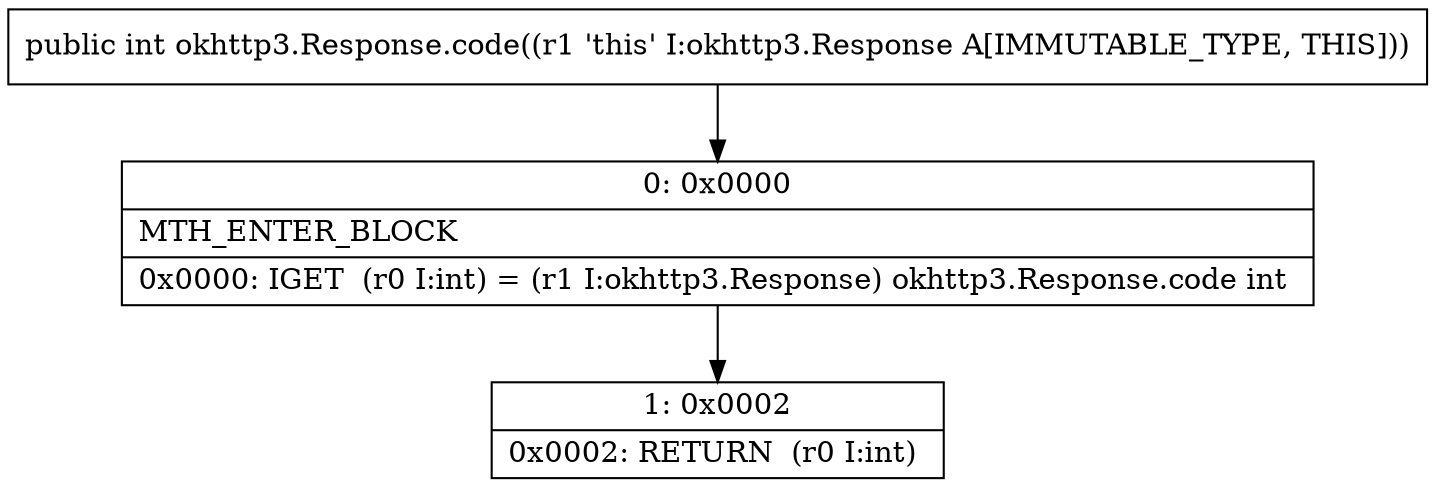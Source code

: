 digraph "CFG forokhttp3.Response.code()I" {
Node_0 [shape=record,label="{0\:\ 0x0000|MTH_ENTER_BLOCK\l|0x0000: IGET  (r0 I:int) = (r1 I:okhttp3.Response) okhttp3.Response.code int \l}"];
Node_1 [shape=record,label="{1\:\ 0x0002|0x0002: RETURN  (r0 I:int) \l}"];
MethodNode[shape=record,label="{public int okhttp3.Response.code((r1 'this' I:okhttp3.Response A[IMMUTABLE_TYPE, THIS])) }"];
MethodNode -> Node_0;
Node_0 -> Node_1;
}

